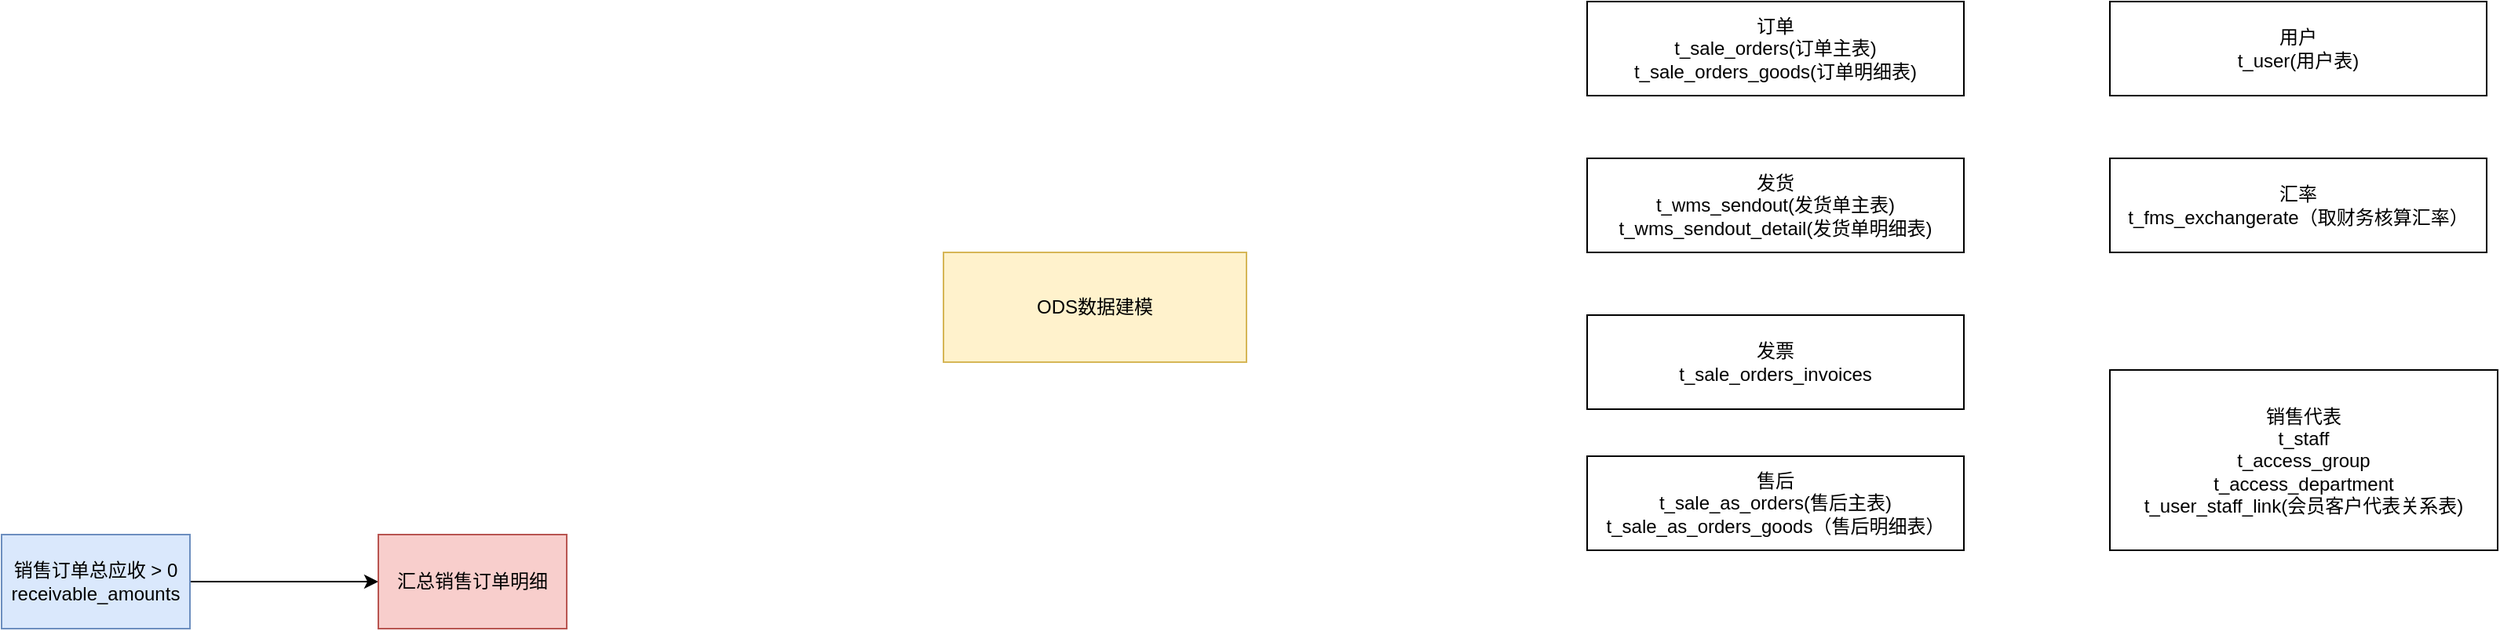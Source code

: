 <mxfile version="14.6.10" type="github">
  <diagram id="EMt0QNAx2J99hczBukC7" name="Page-1">
    <mxGraphModel dx="1322" dy="680" grid="1" gridSize="10" guides="1" tooltips="1" connect="1" arrows="1" fold="1" page="1" pageScale="1" pageWidth="827" pageHeight="1169" math="0" shadow="0">
      <root>
        <mxCell id="0" />
        <mxCell id="1" parent="0" />
        <mxCell id="C3T1x8RPN89TvurakHbP-3" style="edgeStyle=orthogonalEdgeStyle;rounded=0;orthogonalLoop=1;jettySize=auto;html=1;exitX=1;exitY=0.5;exitDx=0;exitDy=0;" edge="1" parent="1" source="C3T1x8RPN89TvurakHbP-1" target="C3T1x8RPN89TvurakHbP-2">
          <mxGeometry relative="1" as="geometry" />
        </mxCell>
        <mxCell id="C3T1x8RPN89TvurakHbP-1" value="销售订单总应收 &amp;gt; 0&lt;br&gt;receivable_amounts" style="rounded=0;whiteSpace=wrap;html=1;fillColor=#dae8fc;strokeColor=#6c8ebf;" vertex="1" parent="1">
          <mxGeometry x="10" y="460" width="120" height="60" as="geometry" />
        </mxCell>
        <mxCell id="C3T1x8RPN89TvurakHbP-2" value="汇总销售订单明细" style="rounded=0;whiteSpace=wrap;html=1;fillColor=#f8cecc;strokeColor=#b85450;" vertex="1" parent="1">
          <mxGeometry x="250" y="460" width="120" height="60" as="geometry" />
        </mxCell>
        <mxCell id="C3T1x8RPN89TvurakHbP-4" value="ODS数据建模" style="rounded=0;whiteSpace=wrap;html=1;fillColor=#fff2cc;strokeColor=#d6b656;" vertex="1" parent="1">
          <mxGeometry x="610" y="280" width="193" height="70" as="geometry" />
        </mxCell>
        <mxCell id="C3T1x8RPN89TvurakHbP-7" value="订单&lt;br&gt;t_sale_orders(订单主表)&lt;br&gt;t_sale_orders_goods(订单明细表)" style="whiteSpace=wrap;html=1;rounded=0;" vertex="1" parent="1">
          <mxGeometry x="1020" y="120" width="240" height="60" as="geometry" />
        </mxCell>
        <mxCell id="C3T1x8RPN89TvurakHbP-11" value="发货&lt;br&gt;t_wms_sendout(发货单主表)&lt;br&gt;t_wms_sendout_detail(发货单明细表)" style="whiteSpace=wrap;html=1;rounded=0;" vertex="1" parent="1">
          <mxGeometry x="1020" y="220" width="240" height="60" as="geometry" />
        </mxCell>
        <mxCell id="C3T1x8RPN89TvurakHbP-13" value="售后&lt;br&gt;t_sale_as_orders(售后主表)&lt;br&gt;t_sale_as_orders_goods（售后明细表）" style="whiteSpace=wrap;html=1;rounded=0;" vertex="1" parent="1">
          <mxGeometry x="1020" y="410" width="240" height="60" as="geometry" />
        </mxCell>
        <mxCell id="C3T1x8RPN89TvurakHbP-14" value="&lt;span style=&quot;text-align: left&quot;&gt;发票&lt;br&gt;t_sale_orders_invoices&lt;/span&gt;" style="whiteSpace=wrap;html=1;rounded=0;" vertex="1" parent="1">
          <mxGeometry x="1020" y="320" width="240" height="60" as="geometry" />
        </mxCell>
        <mxCell id="C3T1x8RPN89TvurakHbP-21" value="用户&lt;br&gt;t_user(用户表)" style="whiteSpace=wrap;html=1;rounded=0;" vertex="1" parent="1">
          <mxGeometry x="1353" y="120" width="240" height="60" as="geometry" />
        </mxCell>
        <mxCell id="C3T1x8RPN89TvurakHbP-23" value="销售代表&lt;br&gt;t_staff&lt;br&gt;t_access_group&lt;br&gt;t_access_department&lt;br&gt;t_user_staff_link(会员客户代表关系表)" style="whiteSpace=wrap;html=1;rounded=0;" vertex="1" parent="1">
          <mxGeometry x="1353" y="355" width="247" height="115" as="geometry" />
        </mxCell>
        <mxCell id="C3T1x8RPN89TvurakHbP-24" value="汇率&lt;br&gt;t_fms_exchangerate（取财务核算汇率）" style="whiteSpace=wrap;html=1;rounded=0;" vertex="1" parent="1">
          <mxGeometry x="1353" y="220" width="240" height="60" as="geometry" />
        </mxCell>
      </root>
    </mxGraphModel>
  </diagram>
</mxfile>

